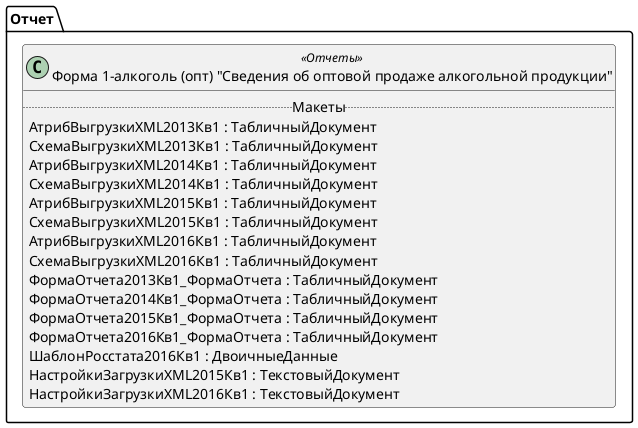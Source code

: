 ﻿@startuml РегламентированныйОтчетСтатистикаФорма1АлкогольОпт
'!include templates.wsd
'..\include templates.wsd
class Отчет.РегламентированныйОтчетСтатистикаФорма1АлкогольОпт as "Форма 1-алкоголь (опт) "Сведения об оптовой продаже алкогольной продукции"" <<Отчеты>>
{
..Макеты..
АтрибВыгрузкиXML2013Кв1 : ТабличныйДокумент
СхемаВыгрузкиXML2013Кв1 : ТабличныйДокумент
АтрибВыгрузкиXML2014Кв1 : ТабличныйДокумент
СхемаВыгрузкиXML2014Кв1 : ТабличныйДокумент
АтрибВыгрузкиXML2015Кв1 : ТабличныйДокумент
СхемаВыгрузкиXML2015Кв1 : ТабличныйДокумент
АтрибВыгрузкиXML2016Кв1 : ТабличныйДокумент
СхемаВыгрузкиXML2016Кв1 : ТабличныйДокумент
ФормаОтчета2013Кв1_ФормаОтчета : ТабличныйДокумент
ФормаОтчета2014Кв1_ФормаОтчета : ТабличныйДокумент
ФормаОтчета2015Кв1_ФормаОтчета : ТабличныйДокумент
ФормаОтчета2016Кв1_ФормаОтчета : ТабличныйДокумент
ШаблонРосстата2016Кв1 : ДвоичныеДанные
НастройкиЗагрузкиXML2015Кв1 : ТекстовыйДокумент
НастройкиЗагрузкиXML2016Кв1 : ТекстовыйДокумент
}
@enduml
